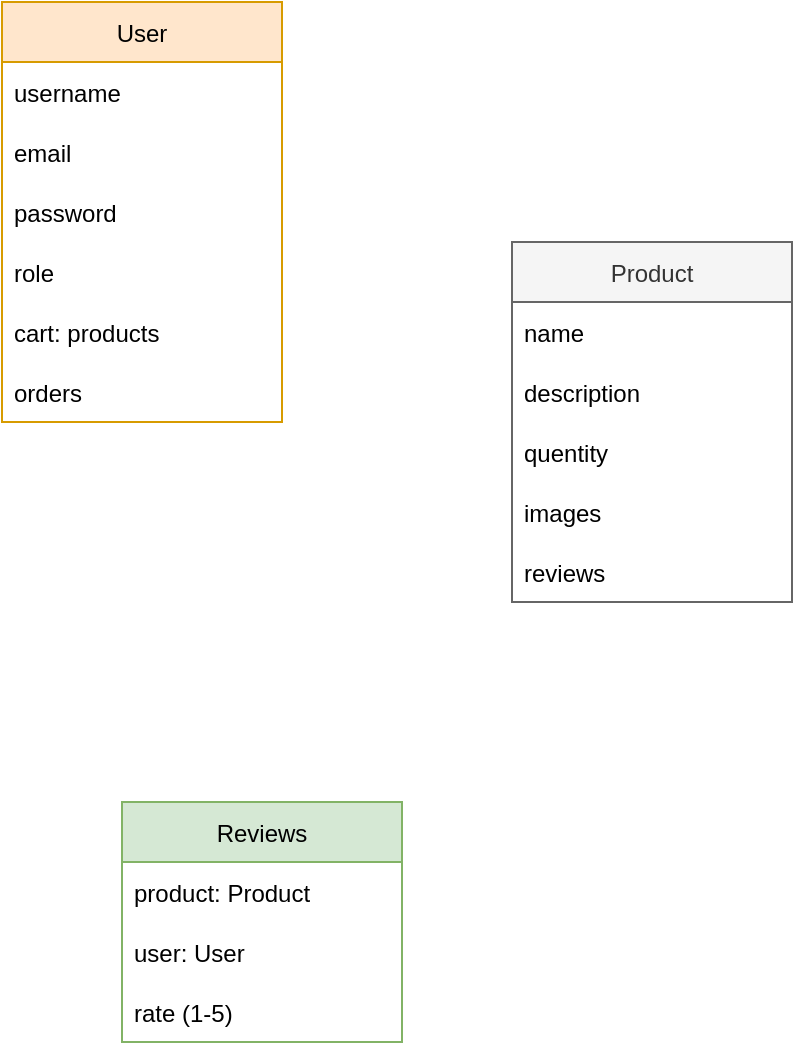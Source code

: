 <mxfile version="20.2.3" type="device"><diagram id="OWD7AvYi0j6nZQIp9gEe" name="Page-1"><mxGraphModel dx="1038" dy="689" grid="1" gridSize="10" guides="1" tooltips="1" connect="1" arrows="1" fold="1" page="1" pageScale="1" pageWidth="850" pageHeight="1100" math="0" shadow="0"><root><mxCell id="0"/><mxCell id="1" parent="0"/><mxCell id="30CqkmfM_1gdV5Vij9sG-1" value="Product" style="swimlane;fontStyle=0;childLayout=stackLayout;horizontal=1;startSize=30;horizontalStack=0;resizeParent=1;resizeParentMax=0;resizeLast=0;collapsible=1;marginBottom=0;fillColor=#f5f5f5;fontColor=#333333;strokeColor=#666666;" parent="1" vertex="1"><mxGeometry x="355" y="260" width="140" height="180" as="geometry"/></mxCell><mxCell id="30CqkmfM_1gdV5Vij9sG-2" value="name" style="text;strokeColor=none;fillColor=none;align=left;verticalAlign=middle;spacingLeft=4;spacingRight=4;overflow=hidden;points=[[0,0.5],[1,0.5]];portConstraint=eastwest;rotatable=0;" parent="30CqkmfM_1gdV5Vij9sG-1" vertex="1"><mxGeometry y="30" width="140" height="30" as="geometry"/></mxCell><mxCell id="30CqkmfM_1gdV5Vij9sG-3" value="description" style="text;strokeColor=none;fillColor=none;align=left;verticalAlign=middle;spacingLeft=4;spacingRight=4;overflow=hidden;points=[[0,0.5],[1,0.5]];portConstraint=eastwest;rotatable=0;" parent="30CqkmfM_1gdV5Vij9sG-1" vertex="1"><mxGeometry y="60" width="140" height="30" as="geometry"/></mxCell><mxCell id="30CqkmfM_1gdV5Vij9sG-4" value="quentity" style="text;strokeColor=none;fillColor=none;align=left;verticalAlign=middle;spacingLeft=4;spacingRight=4;overflow=hidden;points=[[0,0.5],[1,0.5]];portConstraint=eastwest;rotatable=0;" parent="30CqkmfM_1gdV5Vij9sG-1" vertex="1"><mxGeometry y="90" width="140" height="30" as="geometry"/></mxCell><mxCell id="30CqkmfM_1gdV5Vij9sG-5" value="images" style="text;strokeColor=none;fillColor=none;align=left;verticalAlign=middle;spacingLeft=4;spacingRight=4;overflow=hidden;points=[[0,0.5],[1,0.5]];portConstraint=eastwest;rotatable=0;" parent="30CqkmfM_1gdV5Vij9sG-1" vertex="1"><mxGeometry y="120" width="140" height="30" as="geometry"/></mxCell><mxCell id="30CqkmfM_1gdV5Vij9sG-6" value="reviews" style="text;strokeColor=none;fillColor=none;align=left;verticalAlign=middle;spacingLeft=4;spacingRight=4;overflow=hidden;points=[[0,0.5],[1,0.5]];portConstraint=eastwest;rotatable=0;" parent="30CqkmfM_1gdV5Vij9sG-1" vertex="1"><mxGeometry y="150" width="140" height="30" as="geometry"/></mxCell><mxCell id="mSdnxYjgPxnKAFMhOOjO-1" value="User" style="swimlane;fontStyle=0;childLayout=stackLayout;horizontal=1;startSize=30;horizontalStack=0;resizeParent=1;resizeParentMax=0;resizeLast=0;collapsible=1;marginBottom=0;fillColor=#ffe6cc;strokeColor=#d79b00;" parent="1" vertex="1"><mxGeometry x="100" y="140" width="140" height="210" as="geometry"/></mxCell><mxCell id="mSdnxYjgPxnKAFMhOOjO-2" value="username" style="text;strokeColor=none;fillColor=none;align=left;verticalAlign=middle;spacingLeft=4;spacingRight=4;overflow=hidden;points=[[0,0.5],[1,0.5]];portConstraint=eastwest;rotatable=0;" parent="mSdnxYjgPxnKAFMhOOjO-1" vertex="1"><mxGeometry y="30" width="140" height="30" as="geometry"/></mxCell><mxCell id="mSdnxYjgPxnKAFMhOOjO-3" value="email" style="text;strokeColor=none;fillColor=none;align=left;verticalAlign=middle;spacingLeft=4;spacingRight=4;overflow=hidden;points=[[0,0.5],[1,0.5]];portConstraint=eastwest;rotatable=0;" parent="mSdnxYjgPxnKAFMhOOjO-1" vertex="1"><mxGeometry y="60" width="140" height="30" as="geometry"/></mxCell><mxCell id="mSdnxYjgPxnKAFMhOOjO-4" value="password" style="text;strokeColor=none;fillColor=none;align=left;verticalAlign=middle;spacingLeft=4;spacingRight=4;overflow=hidden;points=[[0,0.5],[1,0.5]];portConstraint=eastwest;rotatable=0;" parent="mSdnxYjgPxnKAFMhOOjO-1" vertex="1"><mxGeometry y="90" width="140" height="30" as="geometry"/></mxCell><mxCell id="mSdnxYjgPxnKAFMhOOjO-5" value="role" style="text;strokeColor=none;fillColor=none;align=left;verticalAlign=middle;spacingLeft=4;spacingRight=4;overflow=hidden;points=[[0,0.5],[1,0.5]];portConstraint=eastwest;rotatable=0;" parent="mSdnxYjgPxnKAFMhOOjO-1" vertex="1"><mxGeometry y="120" width="140" height="30" as="geometry"/></mxCell><mxCell id="mSdnxYjgPxnKAFMhOOjO-6" value="cart: products" style="text;strokeColor=none;fillColor=none;align=left;verticalAlign=middle;spacingLeft=4;spacingRight=4;overflow=hidden;points=[[0,0.5],[1,0.5]];portConstraint=eastwest;rotatable=0;" parent="mSdnxYjgPxnKAFMhOOjO-1" vertex="1"><mxGeometry y="150" width="140" height="30" as="geometry"/></mxCell><mxCell id="mSdnxYjgPxnKAFMhOOjO-7" value="orders" style="text;strokeColor=none;fillColor=none;align=left;verticalAlign=middle;spacingLeft=4;spacingRight=4;overflow=hidden;points=[[0,0.5],[1,0.5]];portConstraint=eastwest;rotatable=0;" parent="mSdnxYjgPxnKAFMhOOjO-1" vertex="1"><mxGeometry y="180" width="140" height="30" as="geometry"/></mxCell><mxCell id="EJv_6wGOM0eZk7qpSsw7-1" value="Reviews" style="swimlane;fontStyle=0;childLayout=stackLayout;horizontal=1;startSize=30;horizontalStack=0;resizeParent=1;resizeParentMax=0;resizeLast=0;collapsible=1;marginBottom=0;fillColor=#d5e8d4;strokeColor=#82b366;" vertex="1" parent="1"><mxGeometry x="160" y="540" width="140" height="120" as="geometry"/></mxCell><mxCell id="EJv_6wGOM0eZk7qpSsw7-2" value="product: Product" style="text;strokeColor=none;fillColor=none;align=left;verticalAlign=middle;spacingLeft=4;spacingRight=4;overflow=hidden;points=[[0,0.5],[1,0.5]];portConstraint=eastwest;rotatable=0;" vertex="1" parent="EJv_6wGOM0eZk7qpSsw7-1"><mxGeometry y="30" width="140" height="30" as="geometry"/></mxCell><mxCell id="EJv_6wGOM0eZk7qpSsw7-4" value="user: User" style="text;strokeColor=none;fillColor=none;align=left;verticalAlign=middle;spacingLeft=4;spacingRight=4;overflow=hidden;points=[[0,0.5],[1,0.5]];portConstraint=eastwest;rotatable=0;" vertex="1" parent="EJv_6wGOM0eZk7qpSsw7-1"><mxGeometry y="60" width="140" height="30" as="geometry"/></mxCell><mxCell id="EJv_6wGOM0eZk7qpSsw7-5" value="rate (1-5)" style="text;strokeColor=none;fillColor=none;align=left;verticalAlign=middle;spacingLeft=4;spacingRight=4;overflow=hidden;points=[[0,0.5],[1,0.5]];portConstraint=eastwest;rotatable=0;" vertex="1" parent="EJv_6wGOM0eZk7qpSsw7-1"><mxGeometry y="90" width="140" height="30" as="geometry"/></mxCell></root></mxGraphModel></diagram></mxfile>